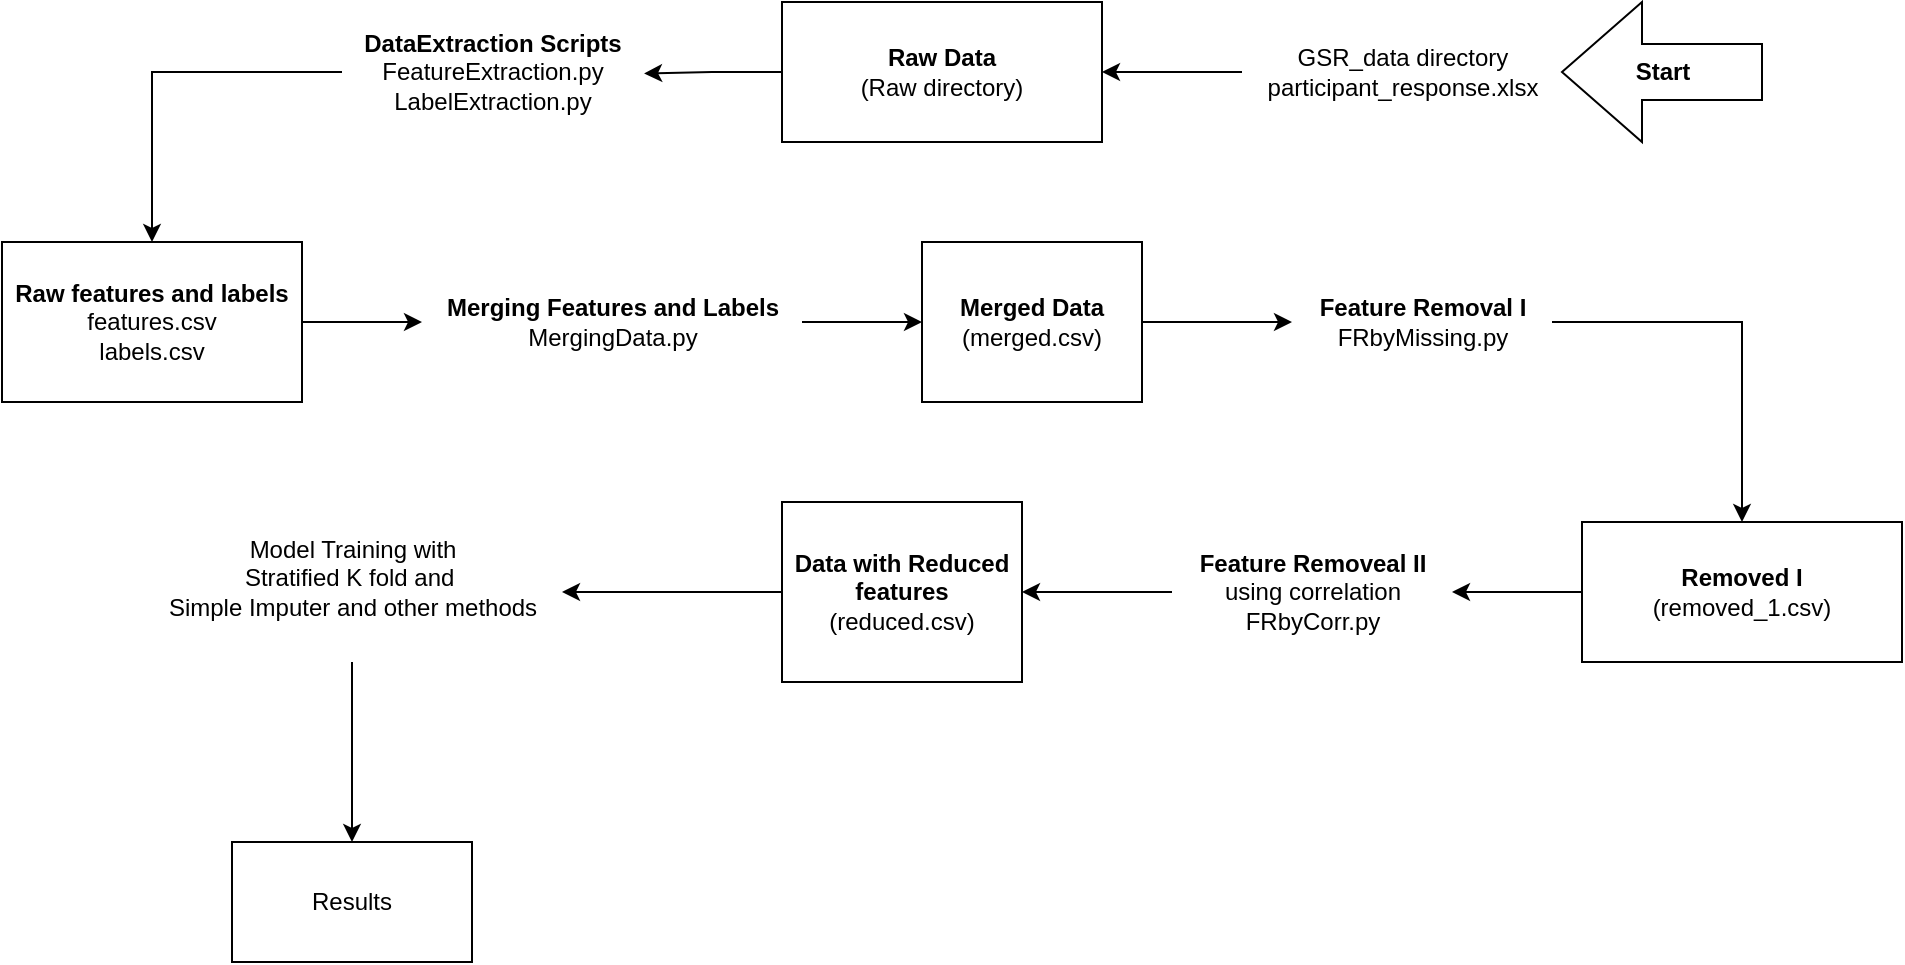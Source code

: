 <mxfile version="24.5.3" type="device">
  <diagram name="Page-1" id="4h5rcGQ37CvVrqgL6BRg">
    <mxGraphModel dx="1990" dy="698" grid="1" gridSize="10" guides="1" tooltips="1" connect="1" arrows="1" fold="1" page="1" pageScale="1" pageWidth="850" pageHeight="1100" math="0" shadow="0">
      <root>
        <mxCell id="0" />
        <mxCell id="1" parent="0" />
        <mxCell id="G27XcJ3L38covOuvppiz-40" style="edgeStyle=orthogonalEdgeStyle;rounded=0;orthogonalLoop=1;jettySize=auto;html=1;entryX=1.007;entryY=0.512;entryDx=0;entryDy=0;entryPerimeter=0;" parent="1" source="G27XcJ3L38covOuvppiz-9" target="G27XcJ3L38covOuvppiz-15" edge="1">
          <mxGeometry relative="1" as="geometry">
            <mxPoint x="270" y="65" as="targetPoint" />
          </mxGeometry>
        </mxCell>
        <mxCell id="G27XcJ3L38covOuvppiz-9" value="&lt;b&gt;Raw Data&lt;/b&gt;&lt;div&gt;(Raw directory)&lt;/div&gt;" style="html=1;whiteSpace=wrap;" parent="1" vertex="1">
          <mxGeometry x="320" y="30" width="160" height="70" as="geometry" />
        </mxCell>
        <mxCell id="G27XcJ3L38covOuvppiz-43" style="edgeStyle=orthogonalEdgeStyle;rounded=0;orthogonalLoop=1;jettySize=auto;html=1;entryX=0.5;entryY=0;entryDx=0;entryDy=0;" parent="1" source="G27XcJ3L38covOuvppiz-15" target="G27XcJ3L38covOuvppiz-38" edge="1">
          <mxGeometry relative="1" as="geometry" />
        </mxCell>
        <mxCell id="G27XcJ3L38covOuvppiz-15" value="&lt;b&gt;DataExtraction Scripts&lt;/b&gt;&lt;div&gt;FeatureExtraction.py&lt;/div&gt;&lt;div&gt;LabelExtraction.py&lt;/div&gt;" style="text;html=1;align=center;verticalAlign=middle;resizable=0;points=[];autosize=1;strokeColor=none;fillColor=none;" parent="1" vertex="1">
          <mxGeometry x="100" y="35" width="150" height="60" as="geometry" />
        </mxCell>
        <mxCell id="G27XcJ3L38covOuvppiz-44" style="edgeStyle=orthogonalEdgeStyle;rounded=0;orthogonalLoop=1;jettySize=auto;html=1;" parent="1" source="G27XcJ3L38covOuvppiz-24" target="G27XcJ3L38covOuvppiz-45" edge="1">
          <mxGeometry relative="1" as="geometry">
            <mxPoint x="360" y="170" as="targetPoint" />
          </mxGeometry>
        </mxCell>
        <mxCell id="G27XcJ3L38covOuvppiz-24" value="&lt;b&gt;Merging Features and Labels&lt;/b&gt;&lt;div&gt;MergingData.py&lt;/div&gt;" style="text;html=1;align=center;verticalAlign=middle;resizable=0;points=[];autosize=1;strokeColor=none;fillColor=none;" parent="1" vertex="1">
          <mxGeometry x="140" y="170" width="190" height="40" as="geometry" />
        </mxCell>
        <mxCell id="G27XcJ3L38covOuvppiz-33" style="edgeStyle=orthogonalEdgeStyle;rounded=0;orthogonalLoop=1;jettySize=auto;html=1;entryX=1;entryY=0.5;entryDx=0;entryDy=0;" parent="1" source="G27XcJ3L38covOuvppiz-31" target="G27XcJ3L38covOuvppiz-9" edge="1">
          <mxGeometry relative="1" as="geometry" />
        </mxCell>
        <mxCell id="G27XcJ3L38covOuvppiz-31" value="GSR_data directory&lt;div&gt;&lt;span style=&quot;background-color: initial;&quot;&gt;participant_response.xlsx&lt;/span&gt;&lt;/div&gt;" style="text;html=1;align=center;verticalAlign=middle;resizable=0;points=[];autosize=1;strokeColor=none;fillColor=none;" parent="1" vertex="1">
          <mxGeometry x="550" y="45" width="160" height="40" as="geometry" />
        </mxCell>
        <mxCell id="G27XcJ3L38covOuvppiz-39" style="edgeStyle=orthogonalEdgeStyle;rounded=0;orthogonalLoop=1;jettySize=auto;html=1;" parent="1" source="G27XcJ3L38covOuvppiz-38" target="G27XcJ3L38covOuvppiz-24" edge="1">
          <mxGeometry relative="1" as="geometry" />
        </mxCell>
        <mxCell id="G27XcJ3L38covOuvppiz-38" value="&lt;div&gt;&lt;b&gt;Raw features and labels&lt;/b&gt;&lt;/div&gt;features.csv&lt;div&gt;labels.csv&lt;/div&gt;" style="whiteSpace=wrap;html=1;" parent="1" vertex="1">
          <mxGeometry x="-70" y="150" width="150" height="80" as="geometry" />
        </mxCell>
        <mxCell id="G27XcJ3L38covOuvppiz-46" style="edgeStyle=orthogonalEdgeStyle;rounded=0;orthogonalLoop=1;jettySize=auto;html=1;" parent="1" source="G27XcJ3L38covOuvppiz-45" target="G27XcJ3L38covOuvppiz-47" edge="1">
          <mxGeometry relative="1" as="geometry">
            <mxPoint x="530" y="170" as="targetPoint" />
          </mxGeometry>
        </mxCell>
        <mxCell id="G27XcJ3L38covOuvppiz-45" value="&lt;b&gt;Merged Data&lt;/b&gt;&lt;div&gt;(merged.csv)&lt;/div&gt;" style="html=1;whiteSpace=wrap;" parent="1" vertex="1">
          <mxGeometry x="390" y="150" width="110" height="80" as="geometry" />
        </mxCell>
        <mxCell id="G27XcJ3L38covOuvppiz-50" style="edgeStyle=orthogonalEdgeStyle;rounded=0;orthogonalLoop=1;jettySize=auto;html=1;entryX=0.5;entryY=0;entryDx=0;entryDy=0;" parent="1" source="G27XcJ3L38covOuvppiz-47" target="G27XcJ3L38covOuvppiz-49" edge="1">
          <mxGeometry relative="1" as="geometry" />
        </mxCell>
        <mxCell id="G27XcJ3L38covOuvppiz-47" value="&lt;b&gt;Feature Removal I&lt;/b&gt;&lt;br&gt;&lt;div&gt;FRbyMissing.py&lt;/div&gt;" style="text;html=1;align=center;verticalAlign=middle;resizable=0;points=[];autosize=1;strokeColor=none;fillColor=none;" parent="1" vertex="1">
          <mxGeometry x="575" y="170" width="130" height="40" as="geometry" />
        </mxCell>
        <mxCell id="G27XcJ3L38covOuvppiz-51" style="edgeStyle=orthogonalEdgeStyle;rounded=0;orthogonalLoop=1;jettySize=auto;html=1;" parent="1" source="G27XcJ3L38covOuvppiz-49" edge="1" target="G27XcJ3L38covOuvppiz-54">
          <mxGeometry relative="1" as="geometry">
            <mxPoint x="640.0" y="280" as="targetPoint" />
          </mxGeometry>
        </mxCell>
        <mxCell id="G27XcJ3L38covOuvppiz-49" value="&lt;div&gt;&lt;div&gt;&lt;div&gt;&lt;b&gt;Removed I&lt;/b&gt;&lt;/div&gt;&lt;div&gt;(removed_1.csv)&lt;/div&gt;&lt;/div&gt;&lt;/div&gt;" style="whiteSpace=wrap;html=1;" parent="1" vertex="1">
          <mxGeometry x="720" y="290" width="160" height="70" as="geometry" />
        </mxCell>
        <mxCell id="G27XcJ3L38covOuvppiz-55" style="edgeStyle=orthogonalEdgeStyle;rounded=0;orthogonalLoop=1;jettySize=auto;html=1;entryX=1;entryY=0.5;entryDx=0;entryDy=0;" parent="1" source="G27XcJ3L38covOuvppiz-54" target="G27XcJ3L38covOuvppiz-56" edge="1">
          <mxGeometry relative="1" as="geometry">
            <mxPoint x="500" y="283" as="targetPoint" />
          </mxGeometry>
        </mxCell>
        <mxCell id="G27XcJ3L38covOuvppiz-54" value="&lt;b&gt;Feature Removeal II&lt;/b&gt;&lt;div&gt;using correlation&lt;/div&gt;&lt;div&gt;FRbyCorr.py&lt;/div&gt;" style="text;html=1;align=center;verticalAlign=middle;resizable=0;points=[];autosize=1;strokeColor=none;fillColor=none;" parent="1" vertex="1">
          <mxGeometry x="515" y="295" width="140" height="60" as="geometry" />
        </mxCell>
        <mxCell id="G27XcJ3L38covOuvppiz-57" style="edgeStyle=orthogonalEdgeStyle;rounded=0;orthogonalLoop=1;jettySize=auto;html=1;" parent="1" source="G27XcJ3L38covOuvppiz-56" target="G27XcJ3L38covOuvppiz-58" edge="1">
          <mxGeometry relative="1" as="geometry">
            <mxPoint x="290" y="283" as="targetPoint" />
          </mxGeometry>
        </mxCell>
        <mxCell id="G27XcJ3L38covOuvppiz-56" value="&lt;b&gt;Data with Reduced features&lt;/b&gt;&lt;div&gt;(reduced.csv)&lt;/div&gt;" style="whiteSpace=wrap;html=1;" parent="1" vertex="1">
          <mxGeometry x="320" y="280" width="120" height="90" as="geometry" />
        </mxCell>
        <mxCell id="NhDxNRqXEH33gflB0Hib-1" style="edgeStyle=orthogonalEdgeStyle;rounded=0;orthogonalLoop=1;jettySize=auto;html=1;entryX=0.5;entryY=0;entryDx=0;entryDy=0;" edge="1" parent="1" source="G27XcJ3L38covOuvppiz-58" target="G27XcJ3L38covOuvppiz-60">
          <mxGeometry relative="1" as="geometry" />
        </mxCell>
        <mxCell id="G27XcJ3L38covOuvppiz-58" value="Model Training with&lt;div&gt;Stratified K fold and&amp;nbsp;&lt;/div&gt;&lt;div&gt;Simple Imputer and other methods&lt;/div&gt;&lt;div&gt;&lt;br&gt;&lt;/div&gt;" style="text;html=1;align=center;verticalAlign=middle;resizable=0;points=[];autosize=1;strokeColor=none;fillColor=none;" parent="1" vertex="1">
          <mxGeometry y="290" width="210" height="70" as="geometry" />
        </mxCell>
        <mxCell id="G27XcJ3L38covOuvppiz-60" value="Results" style="whiteSpace=wrap;html=1;" parent="1" vertex="1">
          <mxGeometry x="45" y="450" width="120" height="60" as="geometry" />
        </mxCell>
        <mxCell id="NhDxNRqXEH33gflB0Hib-2" value="&lt;b&gt;Start&lt;/b&gt;" style="html=1;shadow=0;dashed=0;align=center;verticalAlign=middle;shape=mxgraph.arrows2.arrow;dy=0.6;dx=40;flipH=1;notch=0;" vertex="1" parent="1">
          <mxGeometry x="710" y="30" width="100" height="70" as="geometry" />
        </mxCell>
      </root>
    </mxGraphModel>
  </diagram>
</mxfile>
